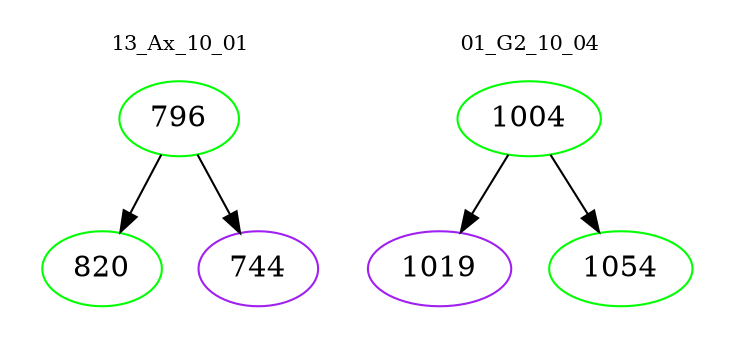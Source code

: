 digraph{
subgraph cluster_0 {
color = white
label = "13_Ax_10_01";
fontsize=10;
T0_796 [label="796", color="green"]
T0_796 -> T0_820 [color="black"]
T0_820 [label="820", color="green"]
T0_796 -> T0_744 [color="black"]
T0_744 [label="744", color="purple"]
}
subgraph cluster_1 {
color = white
label = "01_G2_10_04";
fontsize=10;
T1_1004 [label="1004", color="green"]
T1_1004 -> T1_1019 [color="black"]
T1_1019 [label="1019", color="purple"]
T1_1004 -> T1_1054 [color="black"]
T1_1054 [label="1054", color="green"]
}
}
